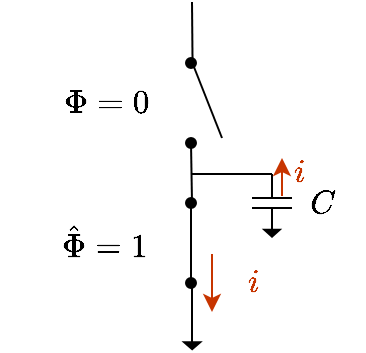 <mxfile version="13.5.7" type="device"><diagram id="872uKioRARM5Xow1mhJC" name="Page-1"><mxGraphModel dx="347" dy="206" grid="1" gridSize="1" guides="1" tooltips="1" connect="1" arrows="1" fold="1" page="1" pageScale="1" pageWidth="850" pageHeight="1100" math="1" shadow="0"><root><mxCell id="0"/><mxCell id="1" parent="0"/><mxCell id="SRCcgD1_TzXvDrFZ4Ygb-31" value="" style="endArrow=none;html=1;exitX=0.657;exitY=0.679;exitDx=0;exitDy=0;exitPerimeter=0;" edge="1" parent="1" source="SRCcgD1_TzXvDrFZ4Ygb-41"><mxGeometry width="50" height="50" relative="1" as="geometry"><mxPoint x="280" y="160" as="sourcePoint"/><mxPoint x="280" y="130" as="targetPoint"/></mxGeometry></mxCell><mxCell id="SRCcgD1_TzXvDrFZ4Ygb-32" value="" style="endArrow=none;html=1;" edge="1" parent="1"><mxGeometry width="50" height="50" relative="1" as="geometry"><mxPoint x="280" y="160" as="sourcePoint"/><mxPoint x="295" y="198" as="targetPoint"/></mxGeometry></mxCell><mxCell id="SRCcgD1_TzXvDrFZ4Ygb-35" value="" style="endArrow=none;html=1;" edge="1" parent="1" source="SRCcgD1_TzXvDrFZ4Ygb-51"><mxGeometry width="50" height="50" relative="1" as="geometry"><mxPoint x="280" y="230" as="sourcePoint"/><mxPoint x="280" y="200" as="targetPoint"/></mxGeometry></mxCell><mxCell id="SRCcgD1_TzXvDrFZ4Ygb-36" value="" style="endArrow=none;html=1;entryX=0.5;entryY=0;entryDx=0;entryDy=0;" edge="1" parent="1" source="SRCcgD1_TzXvDrFZ4Ygb-53" target="SRCcgD1_TzXvDrFZ4Ygb-55"><mxGeometry width="50" height="50" relative="1" as="geometry"><mxPoint x="280" y="230" as="sourcePoint"/><mxPoint x="300" y="270" as="targetPoint"/></mxGeometry></mxCell><mxCell id="SRCcgD1_TzXvDrFZ4Ygb-37" value="" style="endArrow=none;html=1;" edge="1" parent="1"><mxGeometry width="50" height="50" relative="1" as="geometry"><mxPoint x="280" y="270" as="sourcePoint"/><mxPoint x="280" y="300" as="targetPoint"/></mxGeometry></mxCell><mxCell id="SRCcgD1_TzXvDrFZ4Ygb-39" value="$$\Phi=0$$" style="text;html=1;strokeColor=none;fillColor=none;align=center;verticalAlign=middle;whiteSpace=wrap;rounded=0;fontSize=14;" vertex="1" parent="1"><mxGeometry x="222" y="167" width="31" height="25" as="geometry"/></mxCell><mxCell id="SRCcgD1_TzXvDrFZ4Ygb-40" value="$$\hat{\Phi}=1$$" style="text;html=1;strokeColor=none;fillColor=none;align=center;verticalAlign=middle;whiteSpace=wrap;rounded=0;fontSize=14;" vertex="1" parent="1"><mxGeometry x="222" y="237" width="29" height="26" as="geometry"/></mxCell><mxCell id="SRCcgD1_TzXvDrFZ4Ygb-41" value="" style="ellipse;whiteSpace=wrap;html=1;aspect=fixed;fillColor=#000000;" vertex="1" parent="1"><mxGeometry x="277" y="158" width="5" height="5" as="geometry"/></mxCell><mxCell id="SRCcgD1_TzXvDrFZ4Ygb-50" value="" style="endArrow=none;html=1;" edge="1" parent="1" target="SRCcgD1_TzXvDrFZ4Ygb-41"><mxGeometry width="50" height="50" relative="1" as="geometry"><mxPoint x="280" y="160" as="sourcePoint"/><mxPoint x="280" y="130" as="targetPoint"/></mxGeometry></mxCell><mxCell id="SRCcgD1_TzXvDrFZ4Ygb-51" value="" style="ellipse;whiteSpace=wrap;html=1;aspect=fixed;fillColor=#000000;" vertex="1" parent="1"><mxGeometry x="277" y="198" width="5" height="5" as="geometry"/></mxCell><mxCell id="SRCcgD1_TzXvDrFZ4Ygb-52" value="" style="endArrow=none;html=1;" edge="1" parent="1" target="SRCcgD1_TzXvDrFZ4Ygb-51"><mxGeometry width="50" height="50" relative="1" as="geometry"><mxPoint x="280" y="230" as="sourcePoint"/><mxPoint x="280" y="200" as="targetPoint"/></mxGeometry></mxCell><mxCell id="SRCcgD1_TzXvDrFZ4Ygb-53" value="" style="ellipse;whiteSpace=wrap;html=1;aspect=fixed;fillColor=#000000;" vertex="1" parent="1"><mxGeometry x="277" y="228" width="5" height="5" as="geometry"/></mxCell><mxCell id="SRCcgD1_TzXvDrFZ4Ygb-54" value="" style="endArrow=none;html=1;" edge="1" parent="1" target="SRCcgD1_TzXvDrFZ4Ygb-53"><mxGeometry width="50" height="50" relative="1" as="geometry"><mxPoint x="280" y="230" as="sourcePoint"/><mxPoint x="300" y="270" as="targetPoint"/></mxGeometry></mxCell><mxCell id="SRCcgD1_TzXvDrFZ4Ygb-55" value="" style="ellipse;whiteSpace=wrap;html=1;aspect=fixed;fillColor=#000000;" vertex="1" parent="1"><mxGeometry x="277" y="268" width="5" height="5" as="geometry"/></mxCell><mxCell id="SRCcgD1_TzXvDrFZ4Ygb-56" value="" style="endArrow=classic;html=1;fontSize=14;fillColor=#fa6800;strokeColor=#C73500;" edge="1" parent="1"><mxGeometry width="50" height="50" relative="1" as="geometry"><mxPoint x="290" y="256" as="sourcePoint"/><mxPoint x="290" y="285" as="targetPoint"/></mxGeometry></mxCell><mxCell id="SRCcgD1_TzXvDrFZ4Ygb-57" value="$$i$$" style="text;html=1;strokeColor=none;fillColor=none;align=center;verticalAlign=middle;whiteSpace=wrap;rounded=0;fontSize=14;fontColor=#C73500;" vertex="1" parent="1"><mxGeometry x="295" y="257" width="31" height="25" as="geometry"/></mxCell><mxCell id="SRCcgD1_TzXvDrFZ4Ygb-58" value="" style="endArrow=none;html=1;fontSize=14;" edge="1" parent="1"><mxGeometry width="50" height="50" relative="1" as="geometry"><mxPoint x="280" y="216" as="sourcePoint"/><mxPoint x="320" y="216" as="targetPoint"/></mxGeometry></mxCell><mxCell id="SRCcgD1_TzXvDrFZ4Ygb-59" value="" style="endArrow=none;html=1;strokeColor=#000000;fontSize=14;fontColor=#000000;" edge="1" parent="1"><mxGeometry width="50" height="50" relative="1" as="geometry"><mxPoint x="320" y="228" as="sourcePoint"/><mxPoint x="320" y="216" as="targetPoint"/></mxGeometry></mxCell><mxCell id="SRCcgD1_TzXvDrFZ4Ygb-60" value="" style="endArrow=none;html=1;strokeColor=#000000;fontSize=14;fontColor=#000000;" edge="1" parent="1"><mxGeometry width="50" height="50" relative="1" as="geometry"><mxPoint x="310" y="228" as="sourcePoint"/><mxPoint x="330" y="228" as="targetPoint"/></mxGeometry></mxCell><mxCell id="SRCcgD1_TzXvDrFZ4Ygb-61" value="" style="endArrow=none;html=1;strokeColor=#000000;fontSize=14;fontColor=#000000;" edge="1" parent="1"><mxGeometry width="50" height="50" relative="1" as="geometry"><mxPoint x="310" y="233" as="sourcePoint"/><mxPoint x="330" y="233" as="targetPoint"/></mxGeometry></mxCell><mxCell id="SRCcgD1_TzXvDrFZ4Ygb-62" value="&lt;font color=&quot;#000000&quot;&gt;$$C$$&lt;/font&gt;" style="text;html=1;strokeColor=none;fillColor=none;align=center;verticalAlign=middle;whiteSpace=wrap;rounded=0;fontSize=14;fontColor=#C73500;" vertex="1" parent="1"><mxGeometry x="330" y="218" width="31" height="25" as="geometry"/></mxCell><mxCell id="SRCcgD1_TzXvDrFZ4Ygb-64" value="" style="endArrow=none;html=1;strokeColor=#000000;fontSize=14;fontColor=#000000;" edge="1" parent="1"><mxGeometry width="50" height="50" relative="1" as="geometry"><mxPoint x="320" y="233" as="sourcePoint"/><mxPoint x="320" y="244" as="targetPoint"/></mxGeometry></mxCell><mxCell id="SRCcgD1_TzXvDrFZ4Ygb-65" value="" style="triangle;whiteSpace=wrap;html=1;fillColor=#000000;fontSize=14;fontColor=#000000;rotation=90;" vertex="1" parent="1"><mxGeometry x="318.25" y="241.75" width="3.5" height="7.67" as="geometry"/></mxCell><mxCell id="SRCcgD1_TzXvDrFZ4Ygb-66" value="" style="triangle;whiteSpace=wrap;html=1;fillColor=#000000;fontSize=14;fontColor=#000000;rotation=90;" vertex="1" parent="1"><mxGeometry x="278.33" y="297.83" width="3.5" height="8" as="geometry"/></mxCell><mxCell id="SRCcgD1_TzXvDrFZ4Ygb-67" value="" style="endArrow=classic;html=1;fontSize=14;fillColor=#fa6800;strokeColor=#C73500;" edge="1" parent="1"><mxGeometry width="50" height="50" relative="1" as="geometry"><mxPoint x="325" y="227" as="sourcePoint"/><mxPoint x="325" y="208" as="targetPoint"/></mxGeometry></mxCell><mxCell id="SRCcgD1_TzXvDrFZ4Ygb-68" value="$$i$$" style="text;html=1;strokeColor=none;fillColor=none;align=center;verticalAlign=middle;whiteSpace=wrap;rounded=0;fontSize=14;fontColor=#C73500;" vertex="1" parent="1"><mxGeometry x="318.25" y="202" width="31" height="25" as="geometry"/></mxCell></root></mxGraphModel></diagram></mxfile>